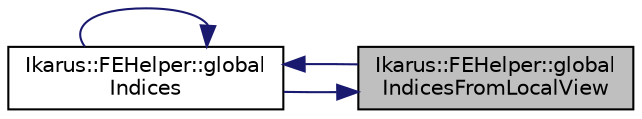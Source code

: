 digraph "Ikarus::FEHelper::globalIndicesFromLocalView"
{
 // LATEX_PDF_SIZE
  edge [fontname="Helvetica",fontsize="10",labelfontname="Helvetica",labelfontsize="10"];
  node [fontname="Helvetica",fontsize="10",shape=record];
  rankdir="RL";
  Node1 [label="Ikarus::FEHelper::global\lIndicesFromLocalView",height=0.2,width=0.4,color="black", fillcolor="grey75", style="filled", fontcolor="black",tooltip="Get the global indices for the provided local view of an element."];
  Node1 -> Node2 [dir="back",color="midnightblue",fontsize="10",style="solid",fontname="Helvetica"];
  Node2 [label="Ikarus::FEHelper::global\lIndices",height=0.2,width=0.4,color="black", fillcolor="white", style="filled",URL="$a00328.html#a44e16df41148f7e4538be224814a3423",tooltip="Get the global indices for the provided finite element."];
  Node2 -> Node2 [dir="back",color="midnightblue",fontsize="10",style="solid",fontname="Helvetica"];
  Node2 -> Node1 [dir="back",color="midnightblue",fontsize="10",style="solid",fontname="Helvetica"];
}
